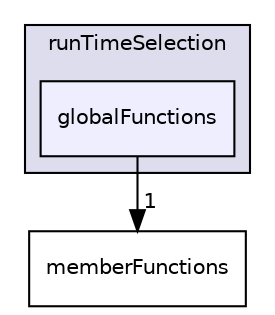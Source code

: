 digraph "src/OpenFOAM/db/runTimeSelection/globalFunctions" {
  bgcolor=transparent;
  compound=true
  node [ fontsize="10", fontname="Helvetica"];
  edge [ labelfontsize="10", labelfontname="Helvetica"];
  subgraph clusterdir_97107bb83a2a5bbfad7ddd584e3f301c {
    graph [ bgcolor="#ddddee", pencolor="black", label="runTimeSelection" fontname="Helvetica", fontsize="10", URL="dir_97107bb83a2a5bbfad7ddd584e3f301c.html"]
  dir_4bb52581956f887653a6ab43ff092b3c [shape=box, label="globalFunctions", style="filled", fillcolor="#eeeeff", pencolor="black", URL="dir_4bb52581956f887653a6ab43ff092b3c.html"];
  }
  dir_0c4a5f990cda0c310eef5c7c327ba6ba [shape=box label="memberFunctions" URL="dir_0c4a5f990cda0c310eef5c7c327ba6ba.html"];
  dir_4bb52581956f887653a6ab43ff092b3c->dir_0c4a5f990cda0c310eef5c7c327ba6ba [headlabel="1", labeldistance=1.5 headhref="dir_001984_001985.html"];
}
